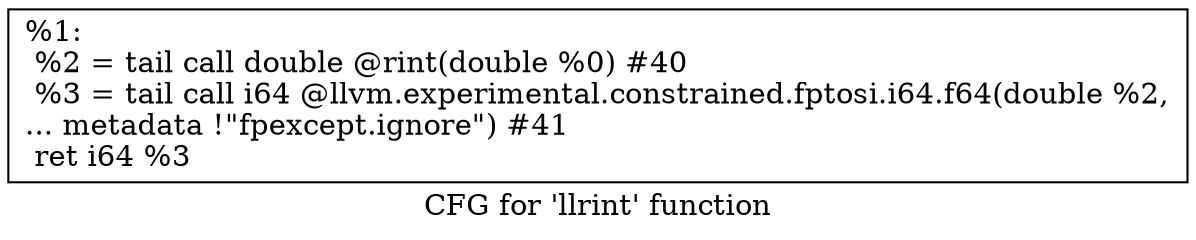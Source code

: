 digraph "CFG for 'llrint' function" {
	label="CFG for 'llrint' function";

	Node0x11da110 [shape=record,label="{%1:\l  %2 = tail call double @rint(double %0) #40\l  %3 = tail call i64 @llvm.experimental.constrained.fptosi.i64.f64(double %2,\l... metadata !\"fpexcept.ignore\") #41\l  ret i64 %3\l}"];
}
